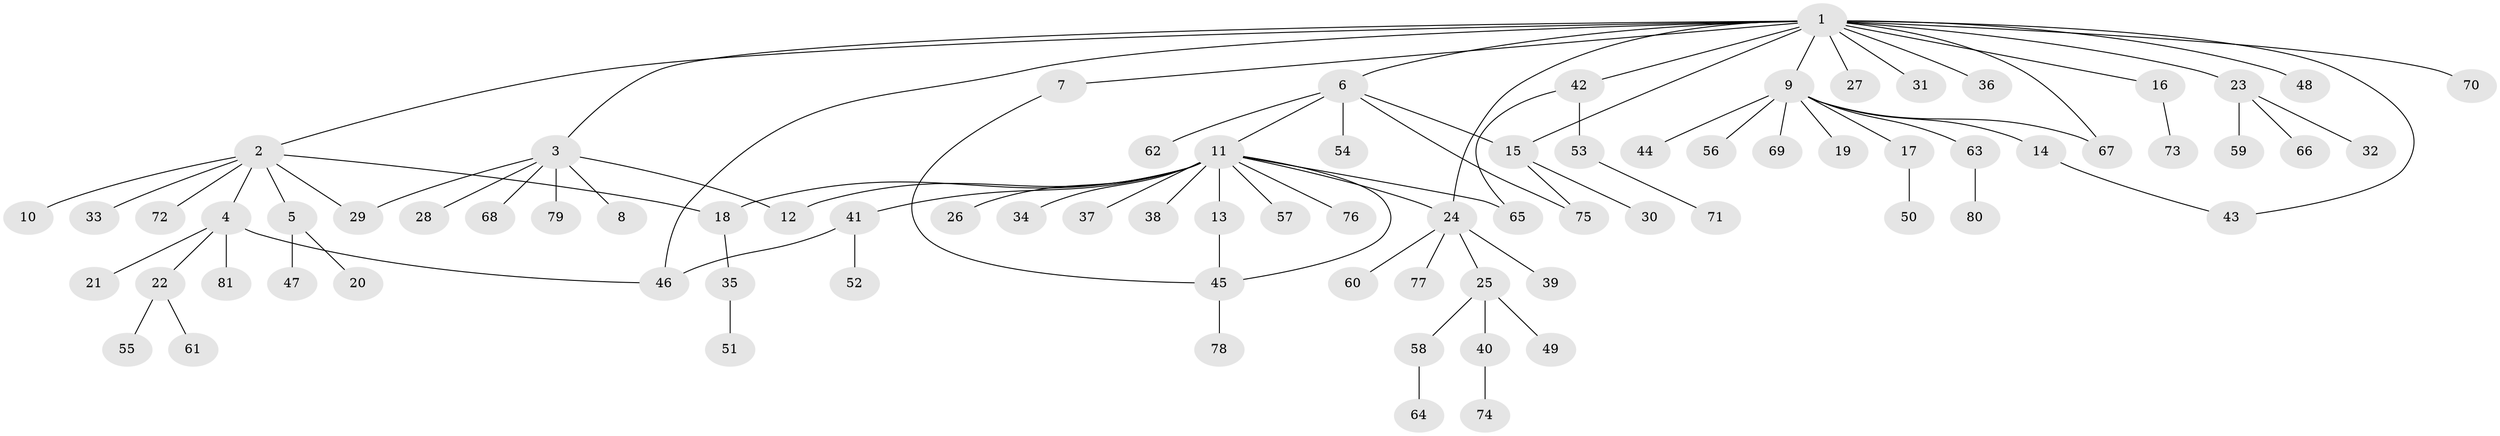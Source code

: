 // coarse degree distribution, {15: 0.03125, 8: 0.03125, 5: 0.03125, 4: 0.03125, 1: 0.65625, 3: 0.09375, 12: 0.03125, 2: 0.09375}
// Generated by graph-tools (version 1.1) at 2025/18/03/04/25 18:18:05]
// undirected, 81 vertices, 93 edges
graph export_dot {
graph [start="1"]
  node [color=gray90,style=filled];
  1;
  2;
  3;
  4;
  5;
  6;
  7;
  8;
  9;
  10;
  11;
  12;
  13;
  14;
  15;
  16;
  17;
  18;
  19;
  20;
  21;
  22;
  23;
  24;
  25;
  26;
  27;
  28;
  29;
  30;
  31;
  32;
  33;
  34;
  35;
  36;
  37;
  38;
  39;
  40;
  41;
  42;
  43;
  44;
  45;
  46;
  47;
  48;
  49;
  50;
  51;
  52;
  53;
  54;
  55;
  56;
  57;
  58;
  59;
  60;
  61;
  62;
  63;
  64;
  65;
  66;
  67;
  68;
  69;
  70;
  71;
  72;
  73;
  74;
  75;
  76;
  77;
  78;
  79;
  80;
  81;
  1 -- 2;
  1 -- 3;
  1 -- 6;
  1 -- 7;
  1 -- 9;
  1 -- 15;
  1 -- 16;
  1 -- 23;
  1 -- 24;
  1 -- 27;
  1 -- 31;
  1 -- 36;
  1 -- 42;
  1 -- 43;
  1 -- 46;
  1 -- 48;
  1 -- 67;
  1 -- 70;
  2 -- 4;
  2 -- 5;
  2 -- 10;
  2 -- 18;
  2 -- 29;
  2 -- 33;
  2 -- 72;
  3 -- 8;
  3 -- 12;
  3 -- 28;
  3 -- 29;
  3 -- 68;
  3 -- 79;
  4 -- 21;
  4 -- 22;
  4 -- 46;
  4 -- 81;
  5 -- 20;
  5 -- 47;
  6 -- 11;
  6 -- 15;
  6 -- 54;
  6 -- 62;
  6 -- 75;
  7 -- 45;
  9 -- 14;
  9 -- 17;
  9 -- 19;
  9 -- 44;
  9 -- 56;
  9 -- 63;
  9 -- 67;
  9 -- 69;
  11 -- 12;
  11 -- 13;
  11 -- 18;
  11 -- 24;
  11 -- 26;
  11 -- 34;
  11 -- 37;
  11 -- 38;
  11 -- 41;
  11 -- 45;
  11 -- 57;
  11 -- 65;
  11 -- 76;
  13 -- 45;
  14 -- 43;
  15 -- 30;
  15 -- 75;
  16 -- 73;
  17 -- 50;
  18 -- 35;
  22 -- 55;
  22 -- 61;
  23 -- 32;
  23 -- 59;
  23 -- 66;
  24 -- 25;
  24 -- 39;
  24 -- 60;
  24 -- 77;
  25 -- 40;
  25 -- 49;
  25 -- 58;
  35 -- 51;
  40 -- 74;
  41 -- 46;
  41 -- 52;
  42 -- 53;
  42 -- 65;
  45 -- 78;
  53 -- 71;
  58 -- 64;
  63 -- 80;
}
